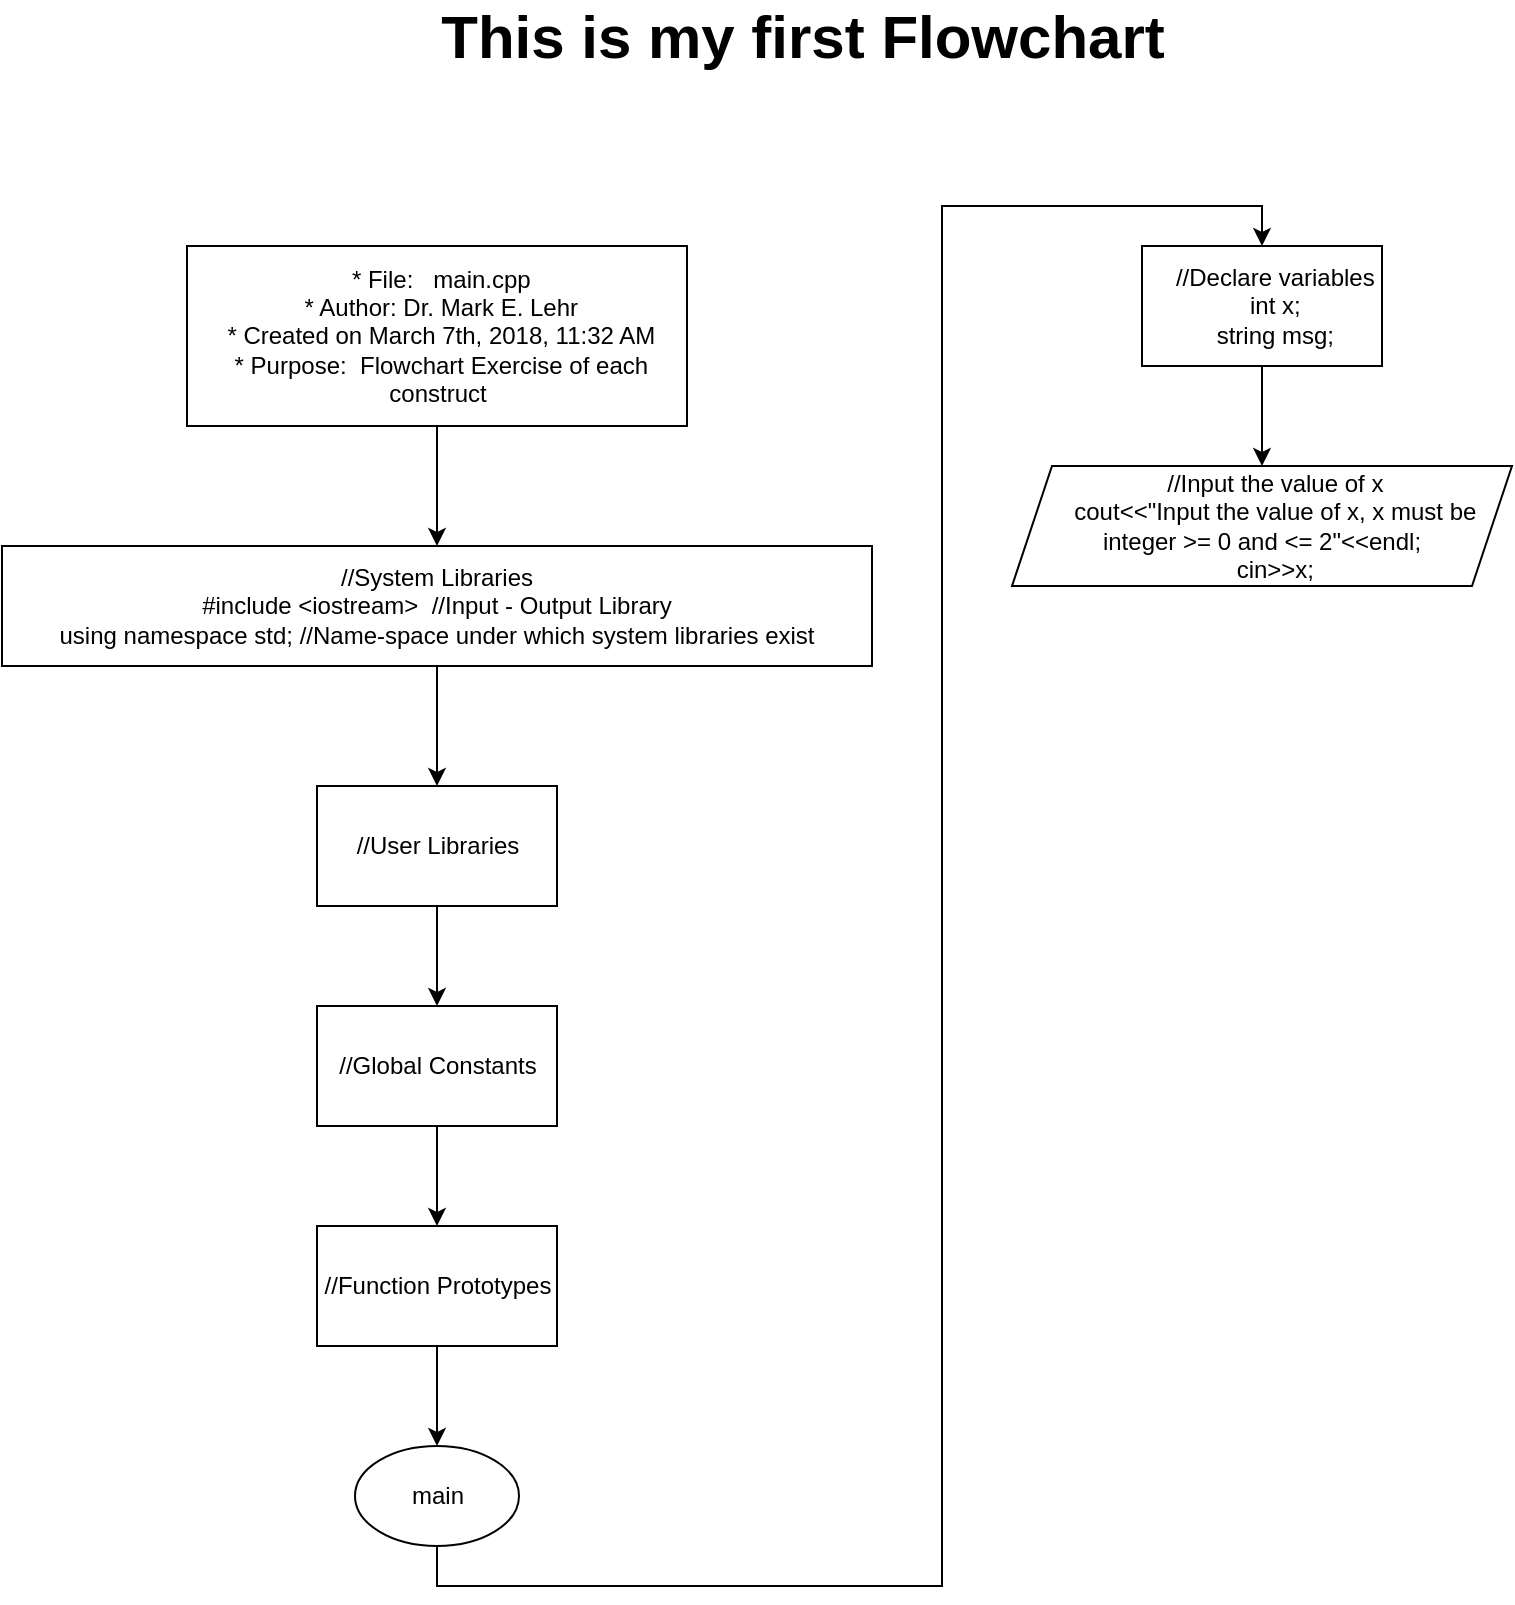 <mxfile version="14.2.7" type="device"><diagram id="DT2fyASW5et56F6MUkR2" name="Page-1"><mxGraphModel dx="1111" dy="725" grid="1" gridSize="10" guides="1" tooltips="1" connect="1" arrows="1" fold="1" page="1" pageScale="1" pageWidth="850" pageHeight="1100" math="0" shadow="0"><root><mxCell id="0"/><mxCell id="1" parent="0"/><mxCell id="bzB4tNR3AkQXaU6Dl1j2-4" style="edgeStyle=orthogonalEdgeStyle;rounded=0;orthogonalLoop=1;jettySize=auto;html=1;exitX=0.5;exitY=1;exitDx=0;exitDy=0;entryX=0.5;entryY=0;entryDx=0;entryDy=0;" edge="1" parent="1" source="bzB4tNR3AkQXaU6Dl1j2-2" target="bzB4tNR3AkQXaU6Dl1j2-3"><mxGeometry relative="1" as="geometry"/></mxCell><mxCell id="bzB4tNR3AkQXaU6Dl1j2-2" value="&lt;div&gt;&amp;nbsp;* File:&amp;nbsp; &amp;nbsp;main.cpp&lt;/div&gt;&lt;div&gt;&amp;nbsp;* Author: Dr. Mark E. Lehr&lt;/div&gt;&lt;div&gt;&amp;nbsp;* Created on March 7th, 2018, 11:32 AM&lt;/div&gt;&lt;div&gt;&amp;nbsp;* Purpose:&amp;nbsp; Flowchart Exercise of each construct&lt;/div&gt;" style="rounded=0;whiteSpace=wrap;html=1;" vertex="1" parent="1"><mxGeometry x="112.5" y="150" width="250" height="90" as="geometry"/></mxCell><mxCell id="bzB4tNR3AkQXaU6Dl1j2-6" style="edgeStyle=orthogonalEdgeStyle;rounded=0;orthogonalLoop=1;jettySize=auto;html=1;exitX=0.5;exitY=1;exitDx=0;exitDy=0;entryX=0.5;entryY=0;entryDx=0;entryDy=0;" edge="1" parent="1" source="bzB4tNR3AkQXaU6Dl1j2-3" target="bzB4tNR3AkQXaU6Dl1j2-5"><mxGeometry relative="1" as="geometry"/></mxCell><mxCell id="bzB4tNR3AkQXaU6Dl1j2-3" value="&lt;div&gt;//System Libraries&lt;/div&gt;&lt;div&gt;#include &amp;lt;iostream&amp;gt;&amp;nbsp; //Input - Output Library&lt;/div&gt;&lt;div&gt;using namespace std; //Name-space under which system libraries exist&lt;/div&gt;" style="rounded=0;whiteSpace=wrap;html=1;" vertex="1" parent="1"><mxGeometry x="20" y="300" width="435" height="60" as="geometry"/></mxCell><mxCell id="bzB4tNR3AkQXaU6Dl1j2-8" style="edgeStyle=orthogonalEdgeStyle;rounded=0;orthogonalLoop=1;jettySize=auto;html=1;exitX=0.5;exitY=1;exitDx=0;exitDy=0;entryX=0.5;entryY=0;entryDx=0;entryDy=0;" edge="1" parent="1" source="bzB4tNR3AkQXaU6Dl1j2-5" target="bzB4tNR3AkQXaU6Dl1j2-7"><mxGeometry relative="1" as="geometry"/></mxCell><mxCell id="bzB4tNR3AkQXaU6Dl1j2-5" value="//User Libraries" style="rounded=0;whiteSpace=wrap;html=1;" vertex="1" parent="1"><mxGeometry x="177.5" y="420" width="120" height="60" as="geometry"/></mxCell><mxCell id="bzB4tNR3AkQXaU6Dl1j2-12" style="edgeStyle=orthogonalEdgeStyle;rounded=0;orthogonalLoop=1;jettySize=auto;html=1;exitX=0.5;exitY=1;exitDx=0;exitDy=0;entryX=0.5;entryY=0;entryDx=0;entryDy=0;" edge="1" parent="1" source="bzB4tNR3AkQXaU6Dl1j2-7" target="bzB4tNR3AkQXaU6Dl1j2-10"><mxGeometry relative="1" as="geometry"/></mxCell><mxCell id="bzB4tNR3AkQXaU6Dl1j2-7" value="//Global Constants" style="rounded=0;whiteSpace=wrap;html=1;" vertex="1" parent="1"><mxGeometry x="177.5" y="530" width="120" height="60" as="geometry"/></mxCell><mxCell id="bzB4tNR3AkQXaU6Dl1j2-16" style="edgeStyle=orthogonalEdgeStyle;rounded=0;orthogonalLoop=1;jettySize=auto;html=1;exitX=0.5;exitY=1;exitDx=0;exitDy=0;entryX=0.5;entryY=0;entryDx=0;entryDy=0;" edge="1" parent="1" source="bzB4tNR3AkQXaU6Dl1j2-10" target="bzB4tNR3AkQXaU6Dl1j2-14"><mxGeometry relative="1" as="geometry"/></mxCell><mxCell id="bzB4tNR3AkQXaU6Dl1j2-10" value="//Function Prototypes" style="rounded=0;whiteSpace=wrap;html=1;" vertex="1" parent="1"><mxGeometry x="177.5" y="640" width="120" height="60" as="geometry"/></mxCell><mxCell id="bzB4tNR3AkQXaU6Dl1j2-13" value="&lt;b&gt;&lt;font style=&quot;font-size: 30px&quot;&gt;This is my first Flowchart&lt;/font&gt;&lt;/b&gt;" style="text;html=1;align=center;verticalAlign=middle;resizable=0;points=[];autosize=1;" vertex="1" parent="1"><mxGeometry x="230" y="30" width="380" height="30" as="geometry"/></mxCell><mxCell id="bzB4tNR3AkQXaU6Dl1j2-18" style="edgeStyle=orthogonalEdgeStyle;rounded=0;orthogonalLoop=1;jettySize=auto;html=1;exitX=0.5;exitY=1;exitDx=0;exitDy=0;entryX=0.5;entryY=0;entryDx=0;entryDy=0;" edge="1" parent="1" source="bzB4tNR3AkQXaU6Dl1j2-14" target="bzB4tNR3AkQXaU6Dl1j2-17"><mxGeometry relative="1" as="geometry"><Array as="points"><mxPoint x="238" y="820"/><mxPoint x="490" y="820"/><mxPoint x="490" y="130"/><mxPoint x="650" y="130"/></Array></mxGeometry></mxCell><mxCell id="bzB4tNR3AkQXaU6Dl1j2-14" value="main" style="ellipse;whiteSpace=wrap;html=1;" vertex="1" parent="1"><mxGeometry x="196.5" y="750" width="82" height="50" as="geometry"/></mxCell><mxCell id="bzB4tNR3AkQXaU6Dl1j2-20" style="edgeStyle=orthogonalEdgeStyle;rounded=0;orthogonalLoop=1;jettySize=auto;html=1;exitX=0.5;exitY=1;exitDx=0;exitDy=0;entryX=0.5;entryY=0;entryDx=0;entryDy=0;" edge="1" parent="1" source="bzB4tNR3AkQXaU6Dl1j2-17" target="bzB4tNR3AkQXaU6Dl1j2-19"><mxGeometry relative="1" as="geometry"/></mxCell><mxCell id="bzB4tNR3AkQXaU6Dl1j2-17" value="&lt;div&gt;&amp;nbsp; &amp;nbsp; //Declare variables&lt;/div&gt;&lt;div&gt;&amp;nbsp; &amp;nbsp; int x;&lt;/div&gt;&lt;div&gt;&amp;nbsp; &amp;nbsp; string msg;&lt;/div&gt;" style="rounded=0;whiteSpace=wrap;html=1;" vertex="1" parent="1"><mxGeometry x="590" y="150" width="120" height="60" as="geometry"/></mxCell><mxCell id="bzB4tNR3AkQXaU6Dl1j2-19" value="&lt;div&gt;&amp;nbsp; &amp;nbsp; //Input the value of x&lt;/div&gt;&lt;div&gt;&amp;nbsp; &amp;nbsp; cout&amp;lt;&amp;lt;&quot;Input the value of x, x must be integer &amp;gt;= 0 and &amp;lt;= 2&quot;&amp;lt;&amp;lt;endl;&lt;/div&gt;&lt;div&gt;&amp;nbsp; &amp;nbsp; cin&amp;gt;&amp;gt;x;&lt;/div&gt;" style="shape=parallelogram;perimeter=parallelogramPerimeter;whiteSpace=wrap;html=1;fixedSize=1;" vertex="1" parent="1"><mxGeometry x="525" y="260" width="250" height="60" as="geometry"/></mxCell></root></mxGraphModel></diagram></mxfile>